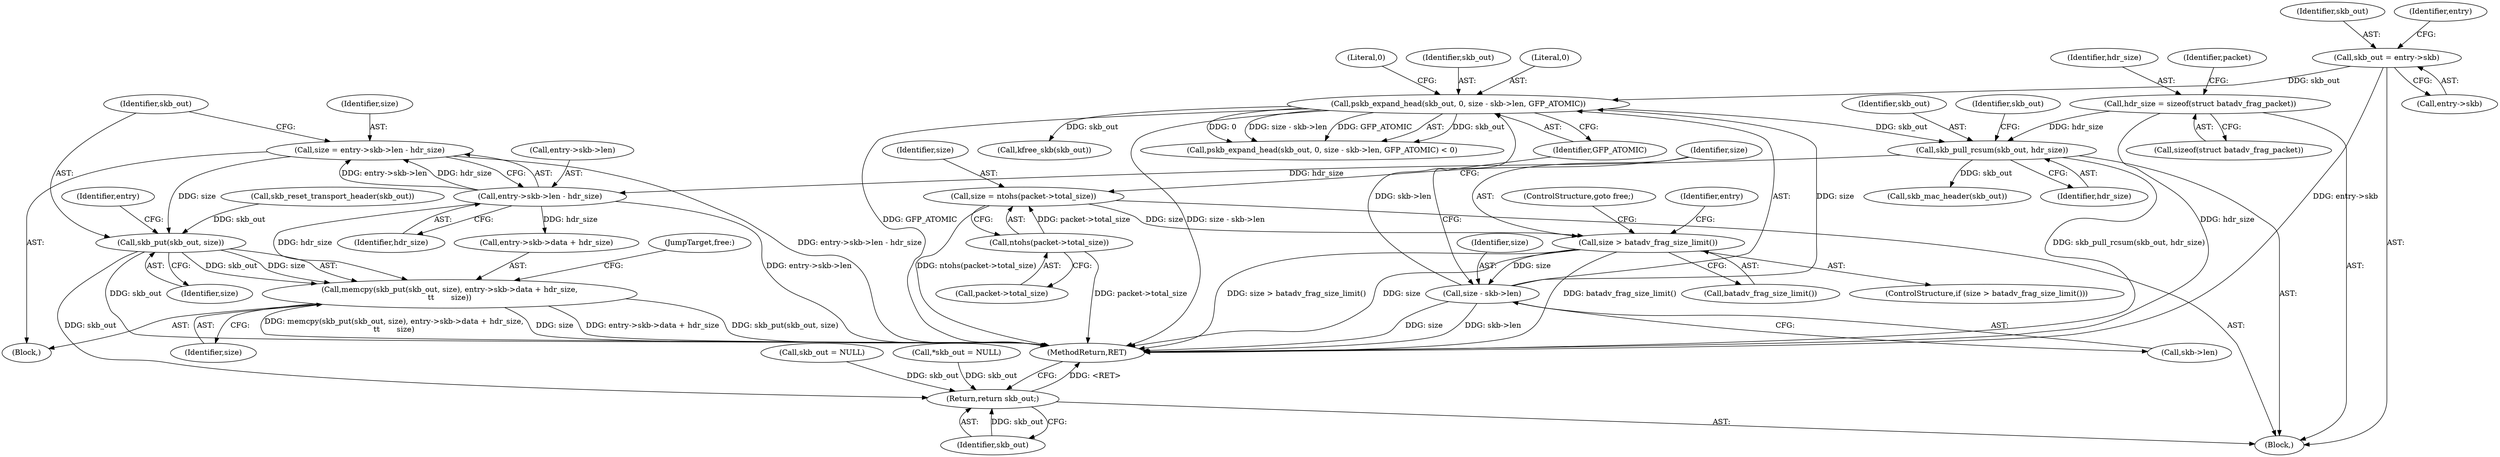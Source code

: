 digraph "1_linux_5b6698b0e4a37053de35cc24ee695b98a7eb712b@integer" {
"1000192" [label="(Call,size = entry->skb->len - hdr_size)"];
"1000194" [label="(Call,entry->skb->len - hdr_size)"];
"1000171" [label="(Call,skb_pull_rcsum(skb_out, hdr_size))"];
"1000154" [label="(Call,pskb_expand_head(skb_out, 0, size - skb->len, GFP_ATOMIC))"];
"1000145" [label="(Call,skb_out = entry->skb)"];
"1000157" [label="(Call,size - skb->len)"];
"1000136" [label="(Call,size > batadv_frag_size_limit())"];
"1000129" [label="(Call,size = ntohs(packet->total_size))"];
"1000131" [label="(Call,ntohs(packet->total_size))"];
"1000118" [label="(Call,hdr_size = sizeof(struct batadv_frag_packet))"];
"1000202" [label="(Call,skb_put(skb_out, size))"];
"1000201" [label="(Call,memcpy(skb_put(skb_out, size), entry->skb->data + hdr_size,\n\t\t       size))"];
"1000216" [label="(Return,return skb_out;)"];
"1000205" [label="(Call,entry->skb->data + hdr_size)"];
"1000109" [label="(Block,)"];
"1000131" [label="(Call,ntohs(packet->total_size))"];
"1000167" [label="(Call,skb_out = NULL)"];
"1000203" [label="(Identifier,skb_out)"];
"1000136" [label="(Call,size > batadv_frag_size_limit())"];
"1000155" [label="(Identifier,skb_out)"];
"1000119" [label="(Identifier,hdr_size)"];
"1000216" [label="(Return,return skb_out;)"];
"1000195" [label="(Call,entry->skb->len)"];
"1000146" [label="(Identifier,skb_out)"];
"1000138" [label="(Call,batadv_frag_size_limit())"];
"1000204" [label="(Identifier,size)"];
"1000139" [label="(ControlStructure,goto free;)"];
"1000173" [label="(Identifier,hdr_size)"];
"1000213" [label="(JumpTarget,free:)"];
"1000192" [label="(Call,size = entry->skb->len - hdr_size)"];
"1000177" [label="(Identifier,skb_out)"];
"1000171" [label="(Call,skb_pull_rcsum(skb_out, hdr_size))"];
"1000201" [label="(Call,memcpy(skb_put(skb_out, size), entry->skb->data + hdr_size,\n\t\t       size))"];
"1000180" [label="(Call,skb_mac_header(skb_out))"];
"1000129" [label="(Call,size = ntohs(packet->total_size))"];
"1000165" [label="(Call,kfree_skb(skb_out))"];
"1000137" [label="(Identifier,size)"];
"1000153" [label="(Call,pskb_expand_head(skb_out, 0, size - skb->len, GFP_ATOMIC) < 0)"];
"1000118" [label="(Call,hdr_size = sizeof(struct batadv_frag_packet))"];
"1000189" [label="(Call,skb_reset_transport_header(skb_out))"];
"1000212" [label="(Identifier,size)"];
"1000156" [label="(Literal,0)"];
"1000193" [label="(Identifier,size)"];
"1000143" [label="(Identifier,entry)"];
"1000157" [label="(Call,size - skb->len)"];
"1000130" [label="(Identifier,size)"];
"1000158" [label="(Identifier,size)"];
"1000172" [label="(Identifier,skb_out)"];
"1000113" [label="(Call,*skb_out = NULL)"];
"1000132" [label="(Call,packet->total_size)"];
"1000202" [label="(Call,skb_put(skb_out, size))"];
"1000217" [label="(Identifier,skb_out)"];
"1000163" [label="(Literal,0)"];
"1000218" [label="(MethodReturn,RET)"];
"1000151" [label="(Identifier,entry)"];
"1000154" [label="(Call,pskb_expand_head(skb_out, 0, size - skb->len, GFP_ATOMIC))"];
"1000147" [label="(Call,entry->skb)"];
"1000159" [label="(Call,skb->len)"];
"1000162" [label="(Identifier,GFP_ATOMIC)"];
"1000208" [label="(Identifier,entry)"];
"1000135" [label="(ControlStructure,if (size > batadv_frag_size_limit()))"];
"1000120" [label="(Call,sizeof(struct batadv_frag_packet))"];
"1000191" [label="(Block,)"];
"1000200" [label="(Identifier,hdr_size)"];
"1000194" [label="(Call,entry->skb->len - hdr_size)"];
"1000145" [label="(Call,skb_out = entry->skb)"];
"1000123" [label="(Identifier,packet)"];
"1000192" -> "1000191"  [label="AST: "];
"1000192" -> "1000194"  [label="CFG: "];
"1000193" -> "1000192"  [label="AST: "];
"1000194" -> "1000192"  [label="AST: "];
"1000203" -> "1000192"  [label="CFG: "];
"1000192" -> "1000218"  [label="DDG: entry->skb->len - hdr_size"];
"1000194" -> "1000192"  [label="DDG: entry->skb->len"];
"1000194" -> "1000192"  [label="DDG: hdr_size"];
"1000192" -> "1000202"  [label="DDG: size"];
"1000194" -> "1000200"  [label="CFG: "];
"1000195" -> "1000194"  [label="AST: "];
"1000200" -> "1000194"  [label="AST: "];
"1000194" -> "1000218"  [label="DDG: entry->skb->len"];
"1000171" -> "1000194"  [label="DDG: hdr_size"];
"1000194" -> "1000201"  [label="DDG: hdr_size"];
"1000194" -> "1000205"  [label="DDG: hdr_size"];
"1000171" -> "1000109"  [label="AST: "];
"1000171" -> "1000173"  [label="CFG: "];
"1000172" -> "1000171"  [label="AST: "];
"1000173" -> "1000171"  [label="AST: "];
"1000177" -> "1000171"  [label="CFG: "];
"1000171" -> "1000218"  [label="DDG: skb_pull_rcsum(skb_out, hdr_size)"];
"1000154" -> "1000171"  [label="DDG: skb_out"];
"1000118" -> "1000171"  [label="DDG: hdr_size"];
"1000171" -> "1000180"  [label="DDG: skb_out"];
"1000154" -> "1000153"  [label="AST: "];
"1000154" -> "1000162"  [label="CFG: "];
"1000155" -> "1000154"  [label="AST: "];
"1000156" -> "1000154"  [label="AST: "];
"1000157" -> "1000154"  [label="AST: "];
"1000162" -> "1000154"  [label="AST: "];
"1000163" -> "1000154"  [label="CFG: "];
"1000154" -> "1000218"  [label="DDG: size - skb->len"];
"1000154" -> "1000218"  [label="DDG: GFP_ATOMIC"];
"1000154" -> "1000153"  [label="DDG: skb_out"];
"1000154" -> "1000153"  [label="DDG: 0"];
"1000154" -> "1000153"  [label="DDG: size - skb->len"];
"1000154" -> "1000153"  [label="DDG: GFP_ATOMIC"];
"1000145" -> "1000154"  [label="DDG: skb_out"];
"1000157" -> "1000154"  [label="DDG: size"];
"1000157" -> "1000154"  [label="DDG: skb->len"];
"1000154" -> "1000165"  [label="DDG: skb_out"];
"1000145" -> "1000109"  [label="AST: "];
"1000145" -> "1000147"  [label="CFG: "];
"1000146" -> "1000145"  [label="AST: "];
"1000147" -> "1000145"  [label="AST: "];
"1000151" -> "1000145"  [label="CFG: "];
"1000145" -> "1000218"  [label="DDG: entry->skb"];
"1000157" -> "1000159"  [label="CFG: "];
"1000158" -> "1000157"  [label="AST: "];
"1000159" -> "1000157"  [label="AST: "];
"1000162" -> "1000157"  [label="CFG: "];
"1000157" -> "1000218"  [label="DDG: skb->len"];
"1000157" -> "1000218"  [label="DDG: size"];
"1000136" -> "1000157"  [label="DDG: size"];
"1000136" -> "1000135"  [label="AST: "];
"1000136" -> "1000138"  [label="CFG: "];
"1000137" -> "1000136"  [label="AST: "];
"1000138" -> "1000136"  [label="AST: "];
"1000139" -> "1000136"  [label="CFG: "];
"1000143" -> "1000136"  [label="CFG: "];
"1000136" -> "1000218"  [label="DDG: batadv_frag_size_limit()"];
"1000136" -> "1000218"  [label="DDG: size > batadv_frag_size_limit()"];
"1000136" -> "1000218"  [label="DDG: size"];
"1000129" -> "1000136"  [label="DDG: size"];
"1000129" -> "1000109"  [label="AST: "];
"1000129" -> "1000131"  [label="CFG: "];
"1000130" -> "1000129"  [label="AST: "];
"1000131" -> "1000129"  [label="AST: "];
"1000137" -> "1000129"  [label="CFG: "];
"1000129" -> "1000218"  [label="DDG: ntohs(packet->total_size)"];
"1000131" -> "1000129"  [label="DDG: packet->total_size"];
"1000131" -> "1000132"  [label="CFG: "];
"1000132" -> "1000131"  [label="AST: "];
"1000131" -> "1000218"  [label="DDG: packet->total_size"];
"1000118" -> "1000109"  [label="AST: "];
"1000118" -> "1000120"  [label="CFG: "];
"1000119" -> "1000118"  [label="AST: "];
"1000120" -> "1000118"  [label="AST: "];
"1000123" -> "1000118"  [label="CFG: "];
"1000118" -> "1000218"  [label="DDG: hdr_size"];
"1000202" -> "1000201"  [label="AST: "];
"1000202" -> "1000204"  [label="CFG: "];
"1000203" -> "1000202"  [label="AST: "];
"1000204" -> "1000202"  [label="AST: "];
"1000208" -> "1000202"  [label="CFG: "];
"1000202" -> "1000218"  [label="DDG: skb_out"];
"1000202" -> "1000201"  [label="DDG: skb_out"];
"1000202" -> "1000201"  [label="DDG: size"];
"1000189" -> "1000202"  [label="DDG: skb_out"];
"1000202" -> "1000216"  [label="DDG: skb_out"];
"1000201" -> "1000191"  [label="AST: "];
"1000201" -> "1000212"  [label="CFG: "];
"1000205" -> "1000201"  [label="AST: "];
"1000212" -> "1000201"  [label="AST: "];
"1000213" -> "1000201"  [label="CFG: "];
"1000201" -> "1000218"  [label="DDG: memcpy(skb_put(skb_out, size), entry->skb->data + hdr_size,\n\t\t       size)"];
"1000201" -> "1000218"  [label="DDG: size"];
"1000201" -> "1000218"  [label="DDG: entry->skb->data + hdr_size"];
"1000201" -> "1000218"  [label="DDG: skb_put(skb_out, size)"];
"1000216" -> "1000109"  [label="AST: "];
"1000216" -> "1000217"  [label="CFG: "];
"1000217" -> "1000216"  [label="AST: "];
"1000218" -> "1000216"  [label="CFG: "];
"1000216" -> "1000218"  [label="DDG: <RET>"];
"1000217" -> "1000216"  [label="DDG: skb_out"];
"1000167" -> "1000216"  [label="DDG: skb_out"];
"1000113" -> "1000216"  [label="DDG: skb_out"];
}
